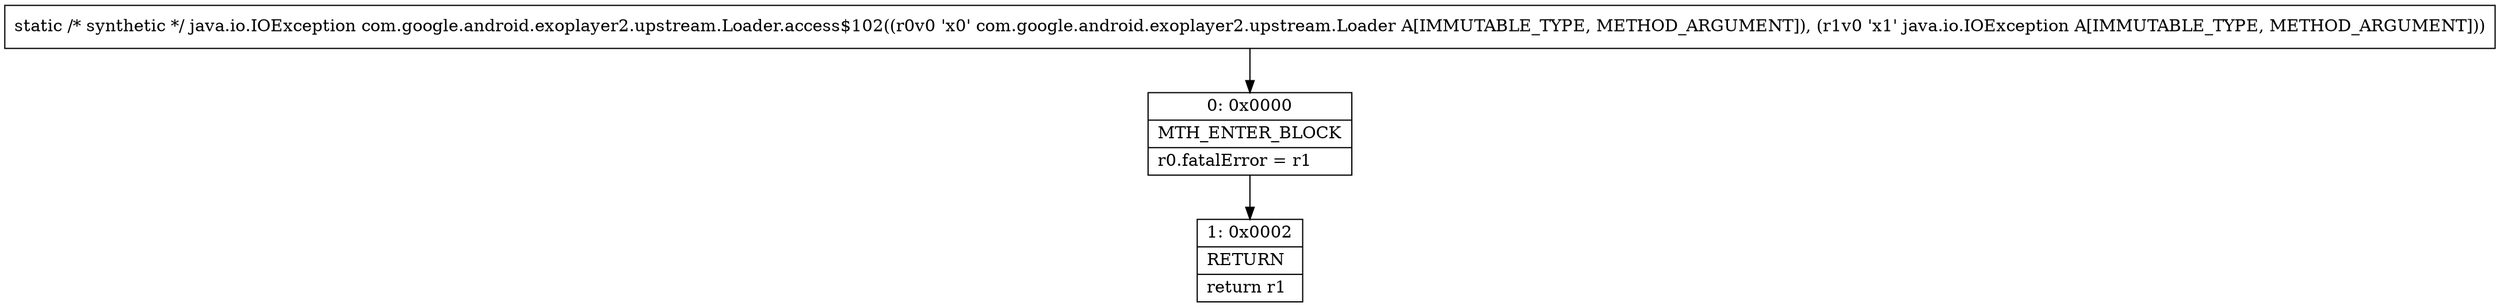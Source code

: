 digraph "CFG forcom.google.android.exoplayer2.upstream.Loader.access$102(Lcom\/google\/android\/exoplayer2\/upstream\/Loader;Ljava\/io\/IOException;)Ljava\/io\/IOException;" {
Node_0 [shape=record,label="{0\:\ 0x0000|MTH_ENTER_BLOCK\l|r0.fatalError = r1\l}"];
Node_1 [shape=record,label="{1\:\ 0x0002|RETURN\l|return r1\l}"];
MethodNode[shape=record,label="{static \/* synthetic *\/ java.io.IOException com.google.android.exoplayer2.upstream.Loader.access$102((r0v0 'x0' com.google.android.exoplayer2.upstream.Loader A[IMMUTABLE_TYPE, METHOD_ARGUMENT]), (r1v0 'x1' java.io.IOException A[IMMUTABLE_TYPE, METHOD_ARGUMENT])) }"];
MethodNode -> Node_0;
Node_0 -> Node_1;
}

